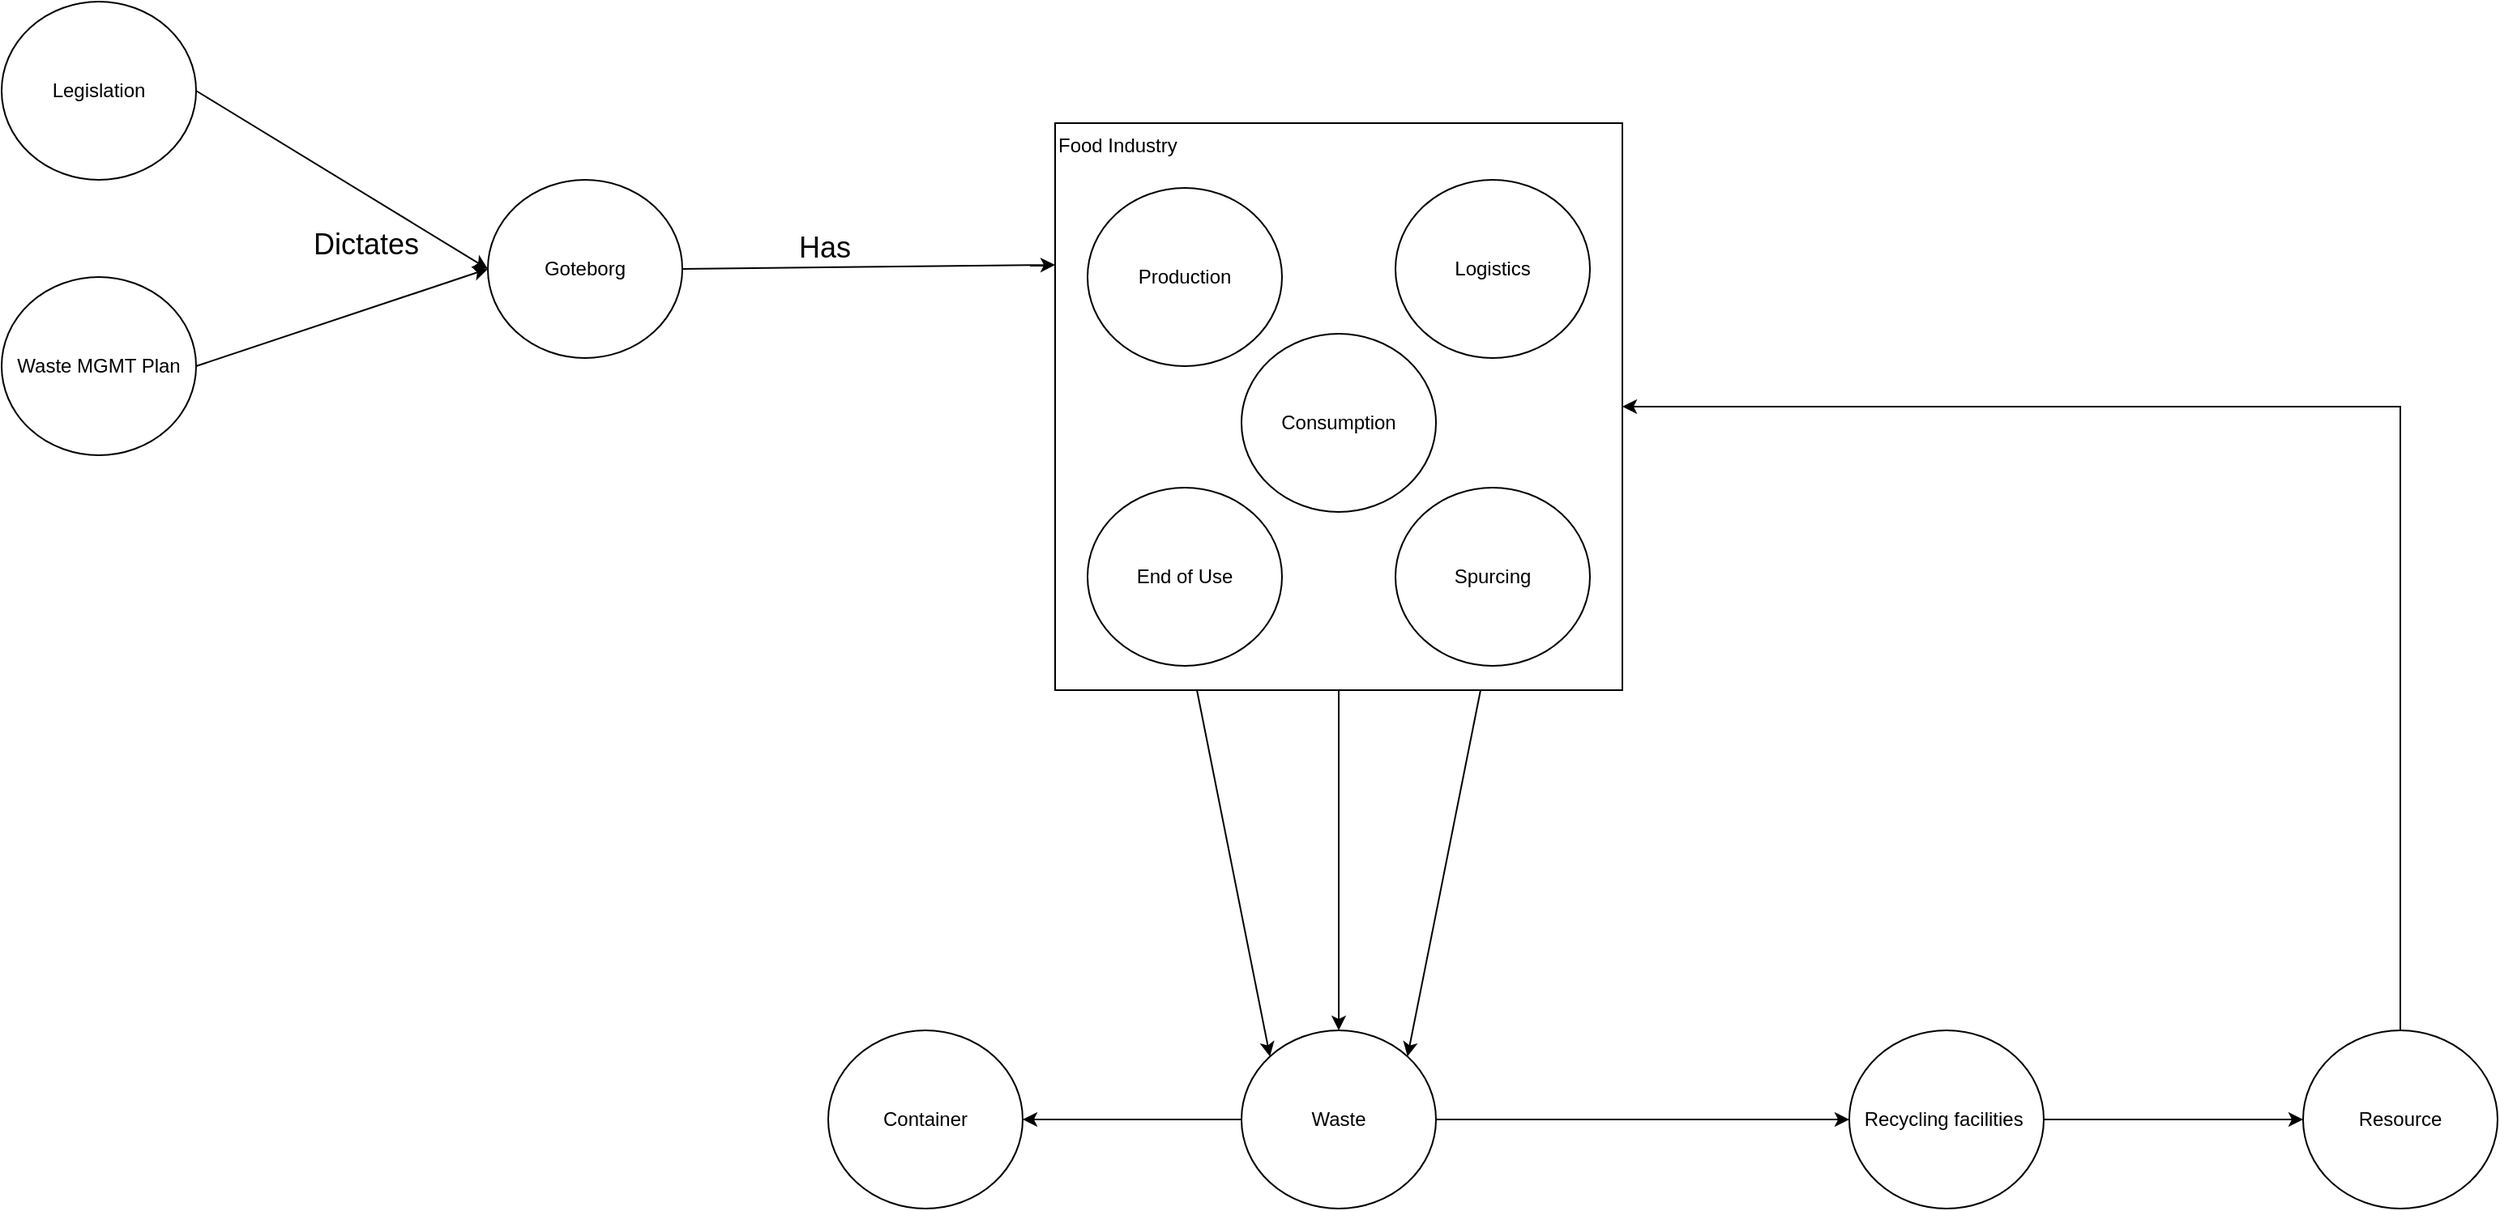 <mxfile version="13.9.9" type="device"><diagram id="Tov9AP4uvuFCdQ2YzGAT" name="Page-1"><mxGraphModel dx="2414" dy="994" grid="1" gridSize="10" guides="1" tooltips="1" connect="1" arrows="1" fold="1" page="1" pageScale="1" pageWidth="850" pageHeight="1100" math="0" shadow="0"><root><mxCell id="0"/><mxCell id="1" parent="0"/><mxCell id="hF9jmXZdpV0kHLHrfJeR-35" style="edgeStyle=none;rounded=0;orthogonalLoop=1;jettySize=auto;html=1;exitX=0.75;exitY=1;exitDx=0;exitDy=0;entryX=1;entryY=0;entryDx=0;entryDy=0;" edge="1" parent="1" source="hF9jmXZdpV0kHLHrfJeR-11" target="hF9jmXZdpV0kHLHrfJeR-19"><mxGeometry relative="1" as="geometry"/></mxCell><mxCell id="hF9jmXZdpV0kHLHrfJeR-11" value="Food Industry" style="whiteSpace=wrap;html=1;aspect=fixed;fillColor=none;verticalAlign=top;align=left;" vertex="1" parent="1"><mxGeometry x="260" y="270" width="350" height="350" as="geometry"/></mxCell><mxCell id="hF9jmXZdpV0kHLHrfJeR-1" value="Goteborg" style="ellipse;whiteSpace=wrap;html=1;" vertex="1" parent="1"><mxGeometry x="-90" y="305" width="120" height="110" as="geometry"/></mxCell><mxCell id="hF9jmXZdpV0kHLHrfJeR-2" value="Legislation" style="ellipse;whiteSpace=wrap;html=1;" vertex="1" parent="1"><mxGeometry x="-390" y="195" width="120" height="110" as="geometry"/></mxCell><mxCell id="hF9jmXZdpV0kHLHrfJeR-3" value="" style="endArrow=classic;html=1;exitX=1;exitY=0.5;exitDx=0;exitDy=0;entryX=0;entryY=0.5;entryDx=0;entryDy=0;" edge="1" parent="1" source="hF9jmXZdpV0kHLHrfJeR-8" target="hF9jmXZdpV0kHLHrfJeR-1"><mxGeometry width="50" height="50" relative="1" as="geometry"><mxPoint x="-240" y="645" as="sourcePoint"/><mxPoint x="-190" y="595" as="targetPoint"/></mxGeometry></mxCell><mxCell id="hF9jmXZdpV0kHLHrfJeR-4" value="" style="endArrow=classic;html=1;exitX=1;exitY=0.5;exitDx=0;exitDy=0;entryX=0;entryY=0.25;entryDx=0;entryDy=0;" edge="1" parent="1" source="hF9jmXZdpV0kHLHrfJeR-1" target="hF9jmXZdpV0kHLHrfJeR-11"><mxGeometry width="50" height="50" relative="1" as="geometry"><mxPoint x="-170" y="680" as="sourcePoint"/><mxPoint x="190" y="503.913" as="targetPoint"/></mxGeometry></mxCell><mxCell id="hF9jmXZdpV0kHLHrfJeR-5" value="&lt;font style=&quot;font-size: 18px&quot;&gt;Dictates&lt;/font&gt;" style="text;html=1;strokeColor=none;fillColor=none;align=center;verticalAlign=middle;whiteSpace=wrap;rounded=0;" vertex="1" parent="1"><mxGeometry x="-210" y="325" width="90" height="40" as="geometry"/></mxCell><mxCell id="hF9jmXZdpV0kHLHrfJeR-7" value="&lt;font style=&quot;font-size: 18px&quot;&gt;Has&lt;/font&gt;" style="text;whiteSpace=wrap;html=1;" vertex="1" parent="1"><mxGeometry x="100" y="330" width="90" height="30" as="geometry"/></mxCell><mxCell id="hF9jmXZdpV0kHLHrfJeR-8" value="Waste MGMT Plan" style="ellipse;whiteSpace=wrap;html=1;" vertex="1" parent="1"><mxGeometry x="-390" y="365" width="120" height="110" as="geometry"/></mxCell><mxCell id="hF9jmXZdpV0kHLHrfJeR-9" value="" style="endArrow=classic;html=1;exitX=1;exitY=0.5;exitDx=0;exitDy=0;entryX=0;entryY=0.5;entryDx=0;entryDy=0;" edge="1" parent="1" source="hF9jmXZdpV0kHLHrfJeR-2" target="hF9jmXZdpV0kHLHrfJeR-1"><mxGeometry width="50" height="50" relative="1" as="geometry"><mxPoint x="-183.0" y="370" as="sourcePoint"/><mxPoint x="-10" y="360" as="targetPoint"/></mxGeometry></mxCell><mxCell id="hF9jmXZdpV0kHLHrfJeR-13" value="Production&lt;span style=&quot;color: rgba(0 , 0 , 0 , 0) ; font-family: monospace ; font-size: 0px&quot;&gt;%3CmxGraphModel%3E%3Croot%3E%3CmxCell%20id%3D%220%22%2F%3E%3CmxCell%20id%3D%221%22%20parent%3D%220%22%2F%3E%3CmxCell%20id%3D%222%22%20value%3D%22Legislation%22%20style%3D%22ellipse%3BwhiteSpace%3Dwrap%3Bhtml%3D1%3B%22%20vertex%3D%221%22%20parent%3D%221%22%3E%3CmxGeometry%20x%3D%22-390%22%20y%3D%22150%22%20width%3D%22120%22%20height%3D%22110%22%20as%3D%22geometry%22%2F%3E%3C%2FmxCell%3E%3C%2Froot%3E%3C%2FmxGraphModel%3E&lt;/span&gt;&lt;span style=&quot;color: rgba(0 , 0 , 0 , 0) ; font-family: monospace ; font-size: 0px&quot;&gt;%3CmxGraphModel%3E%3Croot%3E%3CmxCell%20id%3D%220%22%2F%3E%3CmxCell%20id%3D%221%22%20parent%3D%220%22%2F%3E%3CmxCell%20id%3D%222%22%20value%3D%22Legislation%22%20style%3D%22ellipse%3BwhiteSpace%3Dwrap%3Bhtml%3D1%3B%22%20vertex%3D%221%22%20parent%3D%221%22%3E%3CmxGeometry%20x%3D%22-390%22%20y%3D%22150%22%20width%3D%22120%22%20height%3D%22110%22%20as%3D%22geometry%22%2F%3E%3C%2FmxCell%3E%3C%2Froot%3E%3C%2FmxGraphModel%3E&lt;/span&gt;&lt;span style=&quot;color: rgba(0 , 0 , 0 , 0) ; font-family: monospace ; font-size: 0px&quot;&gt;%3CmxGraphModel%3E%3Croot%3E%3CmxCell%20id%3D%220%22%2F%3E%3CmxCell%20id%3D%221%22%20parent%3D%220%22%2F%3E%3CmxCell%20id%3D%222%22%20value%3D%22Legislation%22%20style%3D%22ellipse%3BwhiteSpace%3Dwrap%3Bhtml%3D1%3B%22%20vertex%3D%221%22%20parent%3D%221%22%3E%3CmxGeometry%20x%3D%22-390%22%20y%3D%22150%22%20width%3D%22120%22%20height%3D%22110%22%20as%3D%22geometry%22%2F%3E%3C%2FmxCell%3E%3C%2Froot%3E%3C%2FmxGraphModel%3E&lt;/span&gt;" style="ellipse;whiteSpace=wrap;html=1;" vertex="1" parent="1"><mxGeometry x="280" y="310" width="120" height="110" as="geometry"/></mxCell><mxCell id="hF9jmXZdpV0kHLHrfJeR-14" value="Spurcing" style="ellipse;whiteSpace=wrap;html=1;" vertex="1" parent="1"><mxGeometry x="470" y="495" width="120" height="110" as="geometry"/></mxCell><mxCell id="hF9jmXZdpV0kHLHrfJeR-15" value="Consumption" style="ellipse;whiteSpace=wrap;html=1;" vertex="1" parent="1"><mxGeometry x="375" y="400" width="120" height="110" as="geometry"/></mxCell><mxCell id="hF9jmXZdpV0kHLHrfJeR-34" style="rounded=0;orthogonalLoop=1;jettySize=auto;html=1;entryX=0;entryY=0;entryDx=0;entryDy=0;exitX=0.25;exitY=1;exitDx=0;exitDy=0;" edge="1" parent="1" source="hF9jmXZdpV0kHLHrfJeR-11" target="hF9jmXZdpV0kHLHrfJeR-19"><mxGeometry relative="1" as="geometry"/></mxCell><mxCell id="hF9jmXZdpV0kHLHrfJeR-16" value="End of Use" style="ellipse;whiteSpace=wrap;html=1;" vertex="1" parent="1"><mxGeometry x="280" y="495" width="120" height="110" as="geometry"/></mxCell><mxCell id="hF9jmXZdpV0kHLHrfJeR-17" value="Logistics" style="ellipse;whiteSpace=wrap;html=1;" vertex="1" parent="1"><mxGeometry x="470" y="305" width="120" height="110" as="geometry"/></mxCell><mxCell id="hF9jmXZdpV0kHLHrfJeR-30" style="rounded=0;orthogonalLoop=1;jettySize=auto;html=1;exitX=1;exitY=0.5;exitDx=0;exitDy=0;entryX=0;entryY=0.5;entryDx=0;entryDy=0;" edge="1" parent="1" source="hF9jmXZdpV0kHLHrfJeR-19" target="hF9jmXZdpV0kHLHrfJeR-29"><mxGeometry relative="1" as="geometry"/></mxCell><mxCell id="hF9jmXZdpV0kHLHrfJeR-19" value="Waste" style="ellipse;whiteSpace=wrap;html=1;" vertex="1" parent="1"><mxGeometry x="375" y="830" width="120" height="110" as="geometry"/></mxCell><mxCell id="hF9jmXZdpV0kHLHrfJeR-20" value="" style="endArrow=classic;html=1;entryX=0.5;entryY=0;entryDx=0;entryDy=0;exitX=0.5;exitY=1;exitDx=0;exitDy=0;" edge="1" parent="1" source="hF9jmXZdpV0kHLHrfJeR-11" target="hF9jmXZdpV0kHLHrfJeR-19"><mxGeometry width="50" height="50" relative="1" as="geometry"><mxPoint x="400" y="380" as="sourcePoint"/><mxPoint x="450" y="330" as="targetPoint"/></mxGeometry></mxCell><mxCell id="hF9jmXZdpV0kHLHrfJeR-25" value="Resource" style="ellipse;whiteSpace=wrap;html=1;" vertex="1" parent="1"><mxGeometry x="1030" y="830" width="120" height="110" as="geometry"/></mxCell><mxCell id="hF9jmXZdpV0kHLHrfJeR-26" value="" style="endArrow=classic;html=1;exitX=1;exitY=0.5;exitDx=0;exitDy=0;" edge="1" parent="1" source="hF9jmXZdpV0kHLHrfJeR-29" target="hF9jmXZdpV0kHLHrfJeR-25"><mxGeometry width="50" height="50" relative="1" as="geometry"><mxPoint x="620" y="640" as="sourcePoint"/><mxPoint x="670" y="590" as="targetPoint"/></mxGeometry></mxCell><mxCell id="hF9jmXZdpV0kHLHrfJeR-27" value="Container" style="ellipse;whiteSpace=wrap;html=1;" vertex="1" parent="1"><mxGeometry x="120" y="830" width="120" height="110" as="geometry"/></mxCell><mxCell id="hF9jmXZdpV0kHLHrfJeR-28" value="" style="endArrow=classic;html=1;entryX=1;entryY=0.5;entryDx=0;entryDy=0;exitX=0;exitY=0.5;exitDx=0;exitDy=0;" edge="1" parent="1" source="hF9jmXZdpV0kHLHrfJeR-19" target="hF9jmXZdpV0kHLHrfJeR-27"><mxGeometry width="50" height="50" relative="1" as="geometry"><mxPoint x="620" y="640" as="sourcePoint"/><mxPoint x="670" y="590" as="targetPoint"/></mxGeometry></mxCell><mxCell id="hF9jmXZdpV0kHLHrfJeR-29" value="Recycling facilities&amp;nbsp;" style="ellipse;whiteSpace=wrap;html=1;" vertex="1" parent="1"><mxGeometry x="750" y="830" width="120" height="110" as="geometry"/></mxCell><mxCell id="hF9jmXZdpV0kHLHrfJeR-33" value="" style="endArrow=classic;html=1;entryX=1;entryY=0.5;entryDx=0;entryDy=0;exitX=0.5;exitY=0;exitDx=0;exitDy=0;edgeStyle=orthogonalEdgeStyle;rounded=0;" edge="1" parent="1" source="hF9jmXZdpV0kHLHrfJeR-25" target="hF9jmXZdpV0kHLHrfJeR-11"><mxGeometry width="50" height="50" relative="1" as="geometry"><mxPoint x="620" y="640" as="sourcePoint"/><mxPoint x="670" y="590" as="targetPoint"/></mxGeometry></mxCell></root></mxGraphModel></diagram></mxfile>